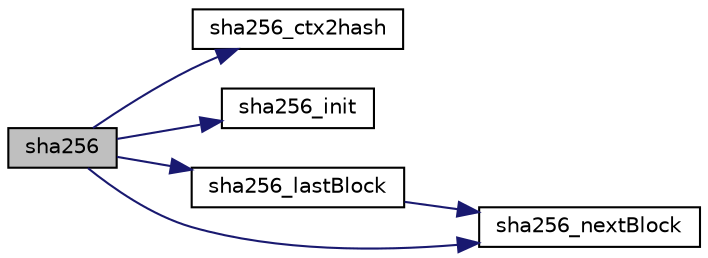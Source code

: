 digraph "sha256"
{
 // INTERACTIVE_SVG=YES
 // LATEX_PDF_SIZE
  bgcolor="transparent";
  edge [fontname="Helvetica",fontsize="10",labelfontname="Helvetica",labelfontsize="10"];
  node [fontname="Helvetica",fontsize="10",shape=record];
  rankdir="LR";
  Node1 [label="sha256",height=0.2,width=0.4,color="black", fillcolor="grey75", style="filled", fontcolor="black",tooltip="simple SHA-256 hashing function for direct hashing"];
  Node1 -> Node2 [color="midnightblue",fontsize="10",style="solid",fontname="Helvetica"];
  Node2 [label="sha256_ctx2hash",height=0.2,width=0.4,color="black",URL="$sha256_8c.html#a1c649a4ecf963e6cd65dbb44419414e8",tooltip="convert the hash state into the hash value This function reads the context and writes the hash value ..."];
  Node1 -> Node3 [color="midnightblue",fontsize="10",style="solid",fontname="Helvetica"];
  Node3 [label="sha256_init",height=0.2,width=0.4,color="black",URL="$sha256_8c.html#ae436d07e4a6f3e8eeab60a8c2a0cf472",tooltip="sh256_init initialises a sha256 context for hashing. sh256_init c initialises the given sha256 contex..."];
  Node1 -> Node4 [color="midnightblue",fontsize="10",style="solid",fontname="Helvetica"];
  Node4 [label="sha256_lastBlock",height=0.2,width=0.4,color="black",URL="$sha256_8c.html#a5837f901296887d759c2698866748d25",tooltip="function to process the last block being hashed"];
  Node4 -> Node5 [color="midnightblue",fontsize="10",style="solid",fontname="Helvetica"];
  Node5 [label="sha256_nextBlock",height=0.2,width=0.4,color="black",URL="$sha256_8c.html#a33a5ddbbf0f2cb105a2191a72624138d",tooltip="update the context with a given block"];
  Node1 -> Node5 [color="midnightblue",fontsize="10",style="solid",fontname="Helvetica"];
}

